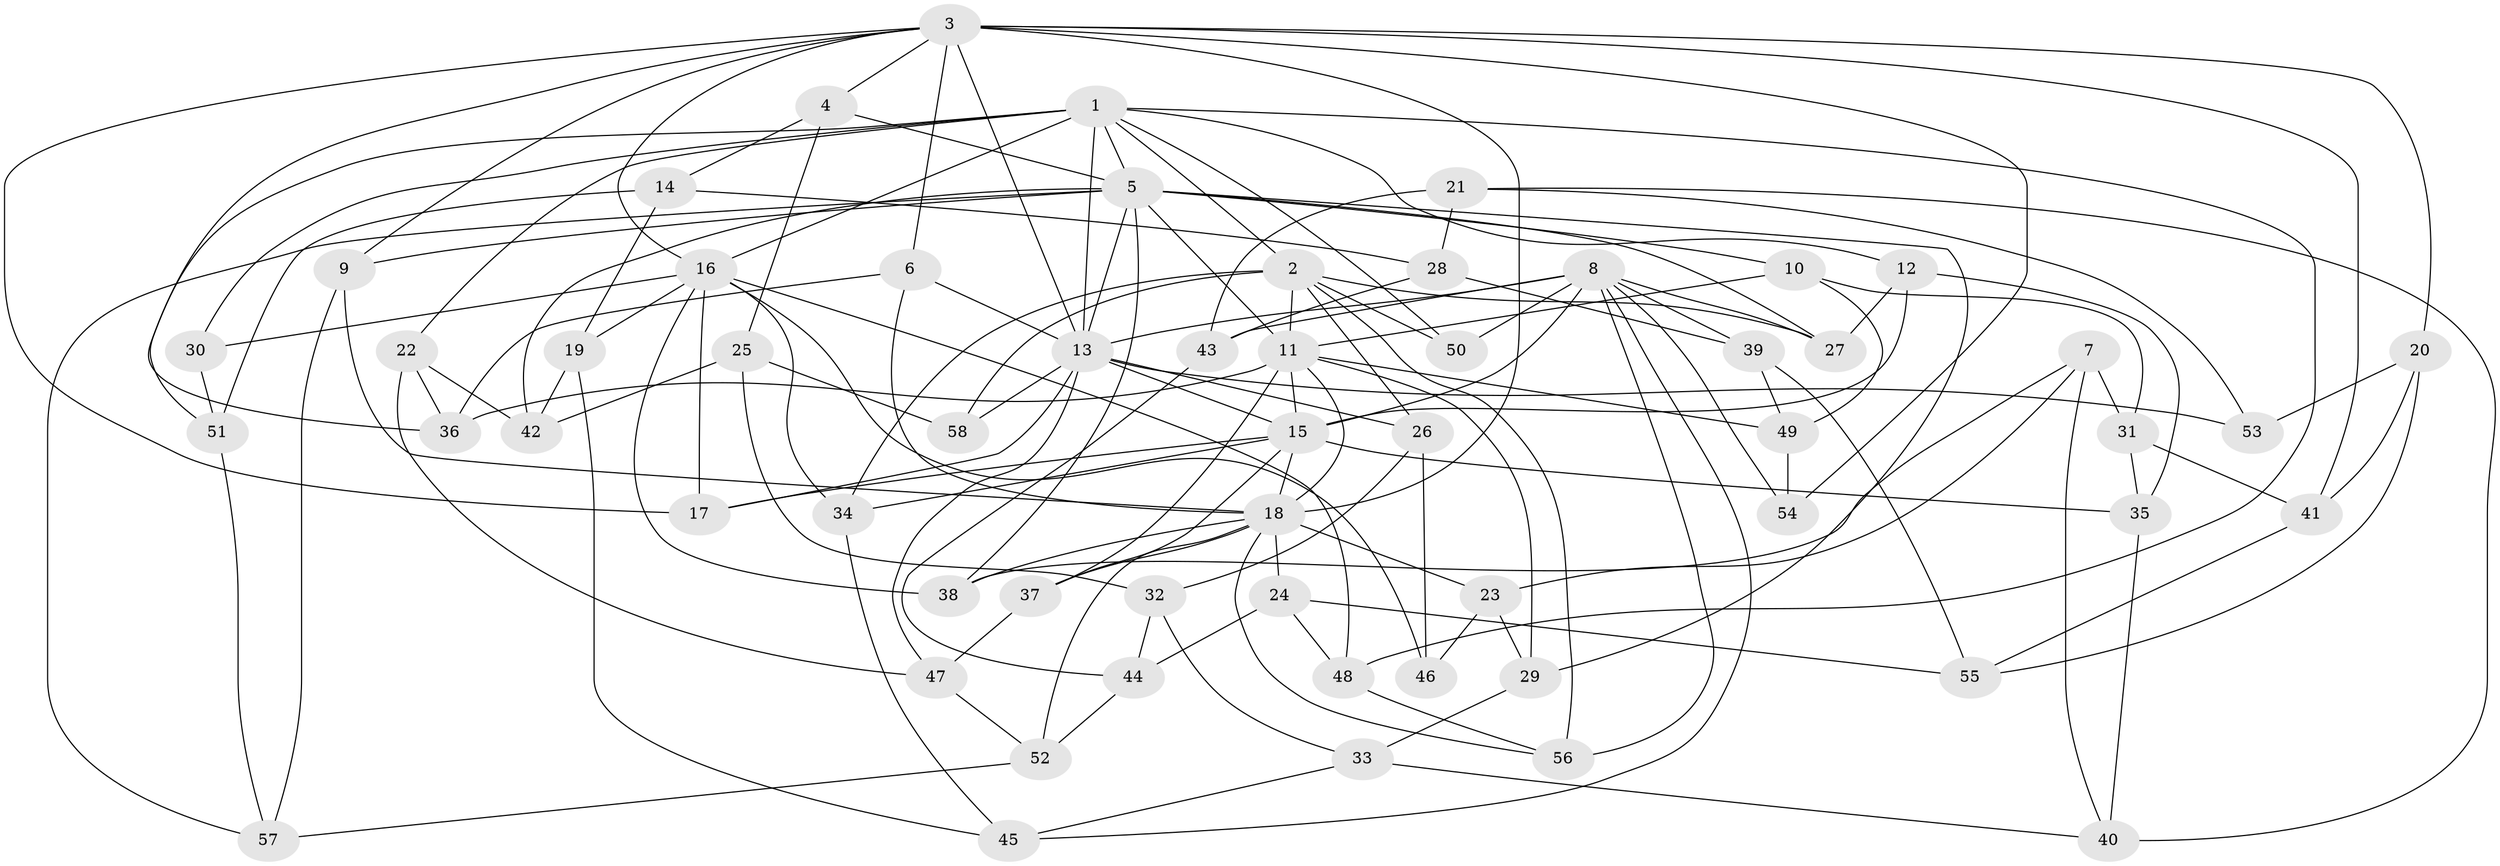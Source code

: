 // original degree distribution, {4: 1.0}
// Generated by graph-tools (version 1.1) at 2025/53/03/04/25 22:53:41]
// undirected, 58 vertices, 142 edges
graph export_dot {
  node [color=gray90,style=filled];
  1;
  2;
  3;
  4;
  5;
  6;
  7;
  8;
  9;
  10;
  11;
  12;
  13;
  14;
  15;
  16;
  17;
  18;
  19;
  20;
  21;
  22;
  23;
  24;
  25;
  26;
  27;
  28;
  29;
  30;
  31;
  32;
  33;
  34;
  35;
  36;
  37;
  38;
  39;
  40;
  41;
  42;
  43;
  44;
  45;
  46;
  47;
  48;
  49;
  50;
  51;
  52;
  53;
  54;
  55;
  56;
  57;
  58;
  1 -- 2 [weight=2.0];
  1 -- 5 [weight=1.0];
  1 -- 12 [weight=1.0];
  1 -- 13 [weight=1.0];
  1 -- 16 [weight=1.0];
  1 -- 22 [weight=1.0];
  1 -- 30 [weight=2.0];
  1 -- 48 [weight=1.0];
  1 -- 50 [weight=1.0];
  1 -- 51 [weight=1.0];
  2 -- 11 [weight=1.0];
  2 -- 26 [weight=1.0];
  2 -- 27 [weight=1.0];
  2 -- 34 [weight=1.0];
  2 -- 50 [weight=1.0];
  2 -- 56 [weight=1.0];
  2 -- 58 [weight=2.0];
  3 -- 4 [weight=1.0];
  3 -- 6 [weight=1.0];
  3 -- 9 [weight=1.0];
  3 -- 13 [weight=1.0];
  3 -- 16 [weight=1.0];
  3 -- 17 [weight=1.0];
  3 -- 18 [weight=1.0];
  3 -- 20 [weight=1.0];
  3 -- 36 [weight=1.0];
  3 -- 41 [weight=1.0];
  3 -- 54 [weight=2.0];
  4 -- 5 [weight=1.0];
  4 -- 14 [weight=1.0];
  4 -- 25 [weight=1.0];
  5 -- 9 [weight=1.0];
  5 -- 10 [weight=1.0];
  5 -- 11 [weight=2.0];
  5 -- 13 [weight=1.0];
  5 -- 27 [weight=1.0];
  5 -- 29 [weight=1.0];
  5 -- 38 [weight=1.0];
  5 -- 42 [weight=1.0];
  5 -- 57 [weight=1.0];
  6 -- 13 [weight=1.0];
  6 -- 18 [weight=1.0];
  6 -- 36 [weight=1.0];
  7 -- 23 [weight=1.0];
  7 -- 31 [weight=1.0];
  7 -- 38 [weight=1.0];
  7 -- 40 [weight=1.0];
  8 -- 13 [weight=1.0];
  8 -- 15 [weight=1.0];
  8 -- 27 [weight=1.0];
  8 -- 39 [weight=1.0];
  8 -- 43 [weight=1.0];
  8 -- 45 [weight=1.0];
  8 -- 50 [weight=2.0];
  8 -- 54 [weight=1.0];
  8 -- 56 [weight=1.0];
  9 -- 18 [weight=1.0];
  9 -- 57 [weight=1.0];
  10 -- 11 [weight=1.0];
  10 -- 31 [weight=1.0];
  10 -- 49 [weight=1.0];
  11 -- 15 [weight=1.0];
  11 -- 18 [weight=1.0];
  11 -- 29 [weight=1.0];
  11 -- 36 [weight=1.0];
  11 -- 37 [weight=1.0];
  11 -- 49 [weight=1.0];
  12 -- 15 [weight=1.0];
  12 -- 27 [weight=1.0];
  12 -- 35 [weight=1.0];
  13 -- 15 [weight=1.0];
  13 -- 17 [weight=1.0];
  13 -- 26 [weight=1.0];
  13 -- 47 [weight=1.0];
  13 -- 53 [weight=2.0];
  13 -- 58 [weight=1.0];
  14 -- 19 [weight=1.0];
  14 -- 28 [weight=1.0];
  14 -- 51 [weight=1.0];
  15 -- 17 [weight=1.0];
  15 -- 18 [weight=2.0];
  15 -- 34 [weight=1.0];
  15 -- 35 [weight=1.0];
  15 -- 37 [weight=1.0];
  16 -- 17 [weight=1.0];
  16 -- 19 [weight=1.0];
  16 -- 30 [weight=1.0];
  16 -- 34 [weight=1.0];
  16 -- 38 [weight=1.0];
  16 -- 46 [weight=2.0];
  16 -- 48 [weight=1.0];
  18 -- 23 [weight=1.0];
  18 -- 24 [weight=1.0];
  18 -- 37 [weight=1.0];
  18 -- 38 [weight=1.0];
  18 -- 52 [weight=1.0];
  18 -- 56 [weight=1.0];
  19 -- 42 [weight=1.0];
  19 -- 45 [weight=1.0];
  20 -- 41 [weight=1.0];
  20 -- 53 [weight=1.0];
  20 -- 55 [weight=1.0];
  21 -- 28 [weight=1.0];
  21 -- 40 [weight=1.0];
  21 -- 43 [weight=1.0];
  21 -- 53 [weight=1.0];
  22 -- 36 [weight=1.0];
  22 -- 42 [weight=1.0];
  22 -- 47 [weight=1.0];
  23 -- 29 [weight=1.0];
  23 -- 46 [weight=1.0];
  24 -- 44 [weight=1.0];
  24 -- 48 [weight=1.0];
  24 -- 55 [weight=1.0];
  25 -- 32 [weight=1.0];
  25 -- 42 [weight=1.0];
  25 -- 58 [weight=1.0];
  26 -- 32 [weight=1.0];
  26 -- 46 [weight=1.0];
  28 -- 39 [weight=1.0];
  28 -- 43 [weight=1.0];
  29 -- 33 [weight=1.0];
  30 -- 51 [weight=1.0];
  31 -- 35 [weight=1.0];
  31 -- 41 [weight=1.0];
  32 -- 33 [weight=1.0];
  32 -- 44 [weight=1.0];
  33 -- 40 [weight=1.0];
  33 -- 45 [weight=1.0];
  34 -- 45 [weight=1.0];
  35 -- 40 [weight=1.0];
  37 -- 47 [weight=1.0];
  39 -- 49 [weight=1.0];
  39 -- 55 [weight=1.0];
  41 -- 55 [weight=1.0];
  43 -- 44 [weight=1.0];
  44 -- 52 [weight=1.0];
  47 -- 52 [weight=1.0];
  48 -- 56 [weight=1.0];
  49 -- 54 [weight=1.0];
  51 -- 57 [weight=1.0];
  52 -- 57 [weight=1.0];
}
